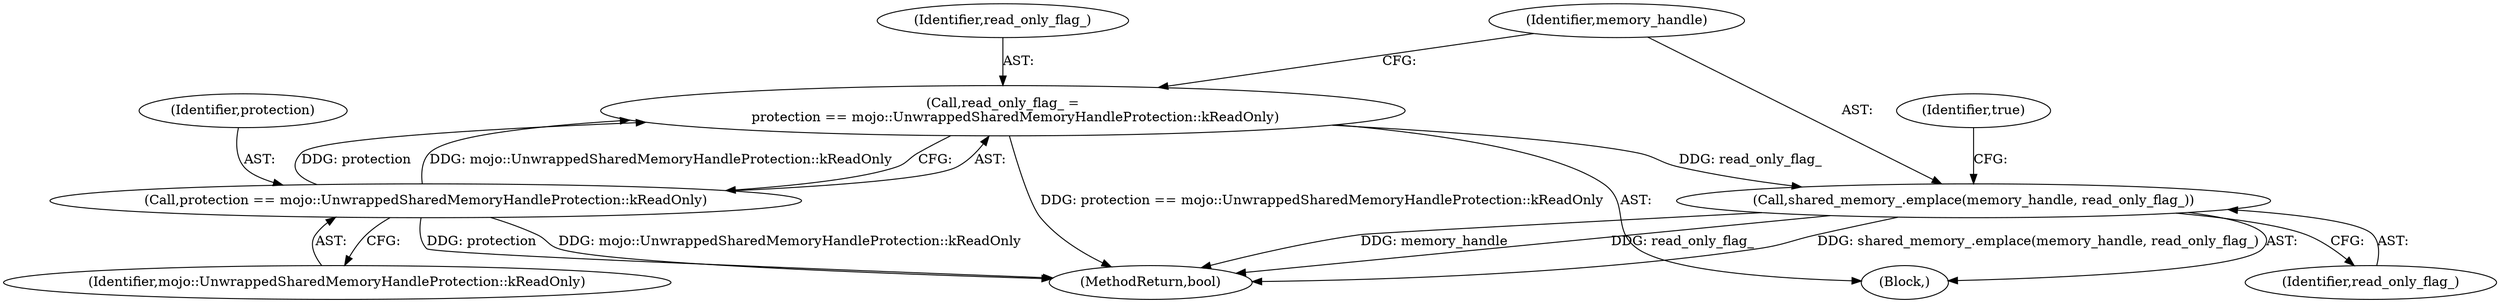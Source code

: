 digraph "0_Chrome_673ce95d481ea9368c4d4d43ac756ba1d6d9e608_19@API" {
"1000129" [label="(Call,read_only_flag_ =\n      protection == mojo::UnwrappedSharedMemoryHandleProtection::kReadOnly)"];
"1000131" [label="(Call,protection == mojo::UnwrappedSharedMemoryHandleProtection::kReadOnly)"];
"1000134" [label="(Call,shared_memory_.emplace(memory_handle, read_only_flag_))"];
"1000136" [label="(Identifier,read_only_flag_)"];
"1000102" [label="(Block,)"];
"1000134" [label="(Call,shared_memory_.emplace(memory_handle, read_only_flag_))"];
"1000139" [label="(MethodReturn,bool)"];
"1000129" [label="(Call,read_only_flag_ =\n      protection == mojo::UnwrappedSharedMemoryHandleProtection::kReadOnly)"];
"1000135" [label="(Identifier,memory_handle)"];
"1000138" [label="(Identifier,true)"];
"1000132" [label="(Identifier,protection)"];
"1000131" [label="(Call,protection == mojo::UnwrappedSharedMemoryHandleProtection::kReadOnly)"];
"1000133" [label="(Identifier,mojo::UnwrappedSharedMemoryHandleProtection::kReadOnly)"];
"1000130" [label="(Identifier,read_only_flag_)"];
"1000129" -> "1000102"  [label="AST: "];
"1000129" -> "1000131"  [label="CFG: "];
"1000130" -> "1000129"  [label="AST: "];
"1000131" -> "1000129"  [label="AST: "];
"1000135" -> "1000129"  [label="CFG: "];
"1000129" -> "1000139"  [label="DDG: protection == mojo::UnwrappedSharedMemoryHandleProtection::kReadOnly"];
"1000131" -> "1000129"  [label="DDG: protection"];
"1000131" -> "1000129"  [label="DDG: mojo::UnwrappedSharedMemoryHandleProtection::kReadOnly"];
"1000129" -> "1000134"  [label="DDG: read_only_flag_"];
"1000131" -> "1000133"  [label="CFG: "];
"1000132" -> "1000131"  [label="AST: "];
"1000133" -> "1000131"  [label="AST: "];
"1000131" -> "1000139"  [label="DDG: protection"];
"1000131" -> "1000139"  [label="DDG: mojo::UnwrappedSharedMemoryHandleProtection::kReadOnly"];
"1000134" -> "1000102"  [label="AST: "];
"1000134" -> "1000136"  [label="CFG: "];
"1000135" -> "1000134"  [label="AST: "];
"1000136" -> "1000134"  [label="AST: "];
"1000138" -> "1000134"  [label="CFG: "];
"1000134" -> "1000139"  [label="DDG: read_only_flag_"];
"1000134" -> "1000139"  [label="DDG: shared_memory_.emplace(memory_handle, read_only_flag_)"];
"1000134" -> "1000139"  [label="DDG: memory_handle"];
}
